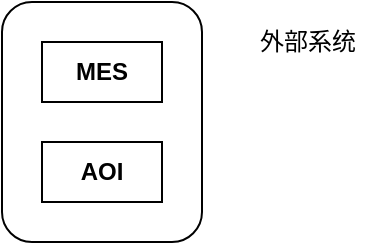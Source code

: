 <mxfile version="13.8.1" type="github">
  <diagram id="MMRdu9ngsmEClrq-RV1K" name="Page-1">
    <mxGraphModel dx="1483" dy="783" grid="1" gridSize="10" guides="1" tooltips="1" connect="1" arrows="1" fold="1" page="1" pageScale="1" pageWidth="827" pageHeight="1169" math="0" shadow="0">
      <root>
        <mxCell id="0" />
        <mxCell id="1" parent="0" />
        <mxCell id="v8tqsB4sWw4K8wcLXjVV-1" value="" style="rounded=1;whiteSpace=wrap;html=1;" vertex="1" parent="1">
          <mxGeometry x="610" y="20" width="100" height="120" as="geometry" />
        </mxCell>
        <mxCell id="v8tqsB4sWw4K8wcLXjVV-3" value="&lt;b&gt;MES&lt;/b&gt;" style="rounded=0;whiteSpace=wrap;html=1;" vertex="1" parent="1">
          <mxGeometry x="630" y="40" width="60" height="30" as="geometry" />
        </mxCell>
        <mxCell id="v8tqsB4sWw4K8wcLXjVV-4" value="&lt;b&gt;AOI&lt;/b&gt;" style="rounded=0;whiteSpace=wrap;html=1;" vertex="1" parent="1">
          <mxGeometry x="630" y="90" width="60" height="30" as="geometry" />
        </mxCell>
        <mxCell id="v8tqsB4sWw4K8wcLXjVV-5" value="外部系统" style="text;html=1;strokeColor=none;fillColor=none;align=center;verticalAlign=middle;whiteSpace=wrap;rounded=0;" vertex="1" parent="1">
          <mxGeometry x="733" y="30" width="60" height="20" as="geometry" />
        </mxCell>
      </root>
    </mxGraphModel>
  </diagram>
</mxfile>
